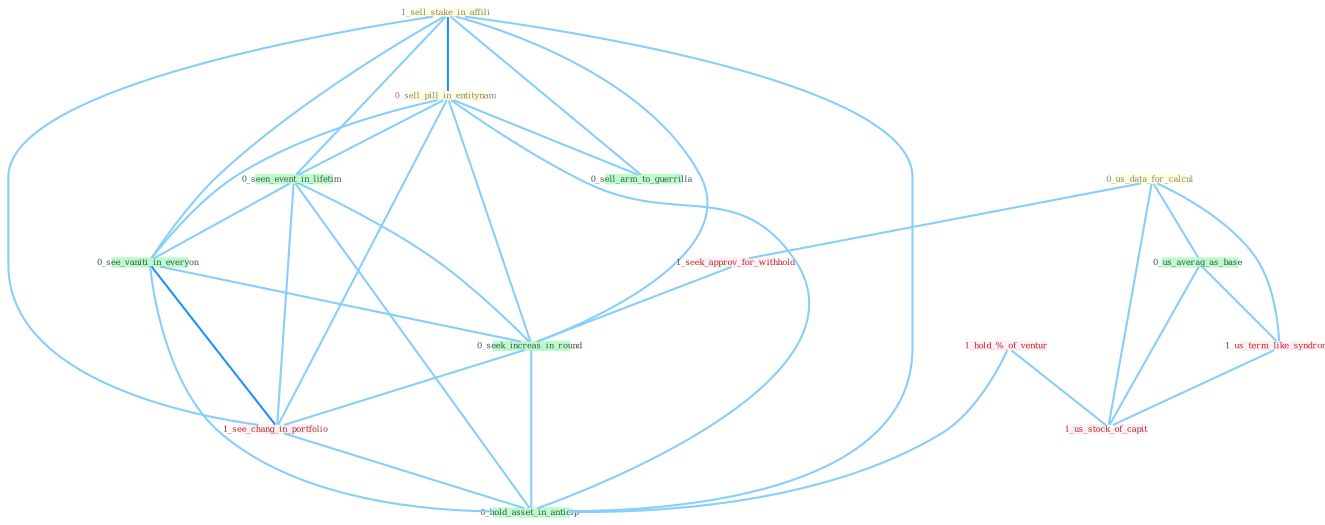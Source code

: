 Graph G{ 
    node
    [shape=polygon,style=filled,width=.5,height=.06,color="#BDFCC9",fixedsize=true,fontsize=4,
    fontcolor="#2f4f4f"];
    {node
    [color="#ffffe0", fontcolor="#8b7d6b"] "1_sell_stake_in_affili " "0_us_data_for_calcul " "0_sell_pill_in_entitynam "}
{node [color="#fff0f5", fontcolor="#b22222"] "1_us_term_like_syndrom " "1_seek_approv_for_withhold " "1_hold_%_of_ventur " "1_us_stock_of_capit " "1_see_chang_in_portfolio "}
edge [color="#B0E2FF"];

	"1_sell_stake_in_affili " -- "0_sell_pill_in_entitynam " [w="2", color="#1e90ff" , len=0.8];
	"1_sell_stake_in_affili " -- "0_seen_event_in_lifetim " [w="1", color="#87cefa" ];
	"1_sell_stake_in_affili " -- "0_see_vaniti_in_everyon " [w="1", color="#87cefa" ];
	"1_sell_stake_in_affili " -- "0_sell_arm_to_guerrilla " [w="1", color="#87cefa" ];
	"1_sell_stake_in_affili " -- "0_seek_increas_in_round " [w="1", color="#87cefa" ];
	"1_sell_stake_in_affili " -- "1_see_chang_in_portfolio " [w="1", color="#87cefa" ];
	"1_sell_stake_in_affili " -- "0_hold_asset_in_anticip " [w="1", color="#87cefa" ];
	"0_us_data_for_calcul " -- "0_us_averag_as_base " [w="1", color="#87cefa" ];
	"0_us_data_for_calcul " -- "1_us_term_like_syndrom " [w="1", color="#87cefa" ];
	"0_us_data_for_calcul " -- "1_seek_approv_for_withhold " [w="1", color="#87cefa" ];
	"0_us_data_for_calcul " -- "1_us_stock_of_capit " [w="1", color="#87cefa" ];
	"0_sell_pill_in_entitynam " -- "0_seen_event_in_lifetim " [w="1", color="#87cefa" ];
	"0_sell_pill_in_entitynam " -- "0_see_vaniti_in_everyon " [w="1", color="#87cefa" ];
	"0_sell_pill_in_entitynam " -- "0_sell_arm_to_guerrilla " [w="1", color="#87cefa" ];
	"0_sell_pill_in_entitynam " -- "0_seek_increas_in_round " [w="1", color="#87cefa" ];
	"0_sell_pill_in_entitynam " -- "1_see_chang_in_portfolio " [w="1", color="#87cefa" ];
	"0_sell_pill_in_entitynam " -- "0_hold_asset_in_anticip " [w="1", color="#87cefa" ];
	"0_seen_event_in_lifetim " -- "0_see_vaniti_in_everyon " [w="1", color="#87cefa" ];
	"0_seen_event_in_lifetim " -- "0_seek_increas_in_round " [w="1", color="#87cefa" ];
	"0_seen_event_in_lifetim " -- "1_see_chang_in_portfolio " [w="1", color="#87cefa" ];
	"0_seen_event_in_lifetim " -- "0_hold_asset_in_anticip " [w="1", color="#87cefa" ];
	"0_us_averag_as_base " -- "1_us_term_like_syndrom " [w="1", color="#87cefa" ];
	"0_us_averag_as_base " -- "1_us_stock_of_capit " [w="1", color="#87cefa" ];
	"1_us_term_like_syndrom " -- "1_us_stock_of_capit " [w="1", color="#87cefa" ];
	"1_seek_approv_for_withhold " -- "0_seek_increas_in_round " [w="1", color="#87cefa" ];
	"1_hold_%_of_ventur " -- "1_us_stock_of_capit " [w="1", color="#87cefa" ];
	"1_hold_%_of_ventur " -- "0_hold_asset_in_anticip " [w="1", color="#87cefa" ];
	"0_see_vaniti_in_everyon " -- "0_seek_increas_in_round " [w="1", color="#87cefa" ];
	"0_see_vaniti_in_everyon " -- "1_see_chang_in_portfolio " [w="2", color="#1e90ff" , len=0.8];
	"0_see_vaniti_in_everyon " -- "0_hold_asset_in_anticip " [w="1", color="#87cefa" ];
	"0_seek_increas_in_round " -- "1_see_chang_in_portfolio " [w="1", color="#87cefa" ];
	"0_seek_increas_in_round " -- "0_hold_asset_in_anticip " [w="1", color="#87cefa" ];
	"1_see_chang_in_portfolio " -- "0_hold_asset_in_anticip " [w="1", color="#87cefa" ];
}